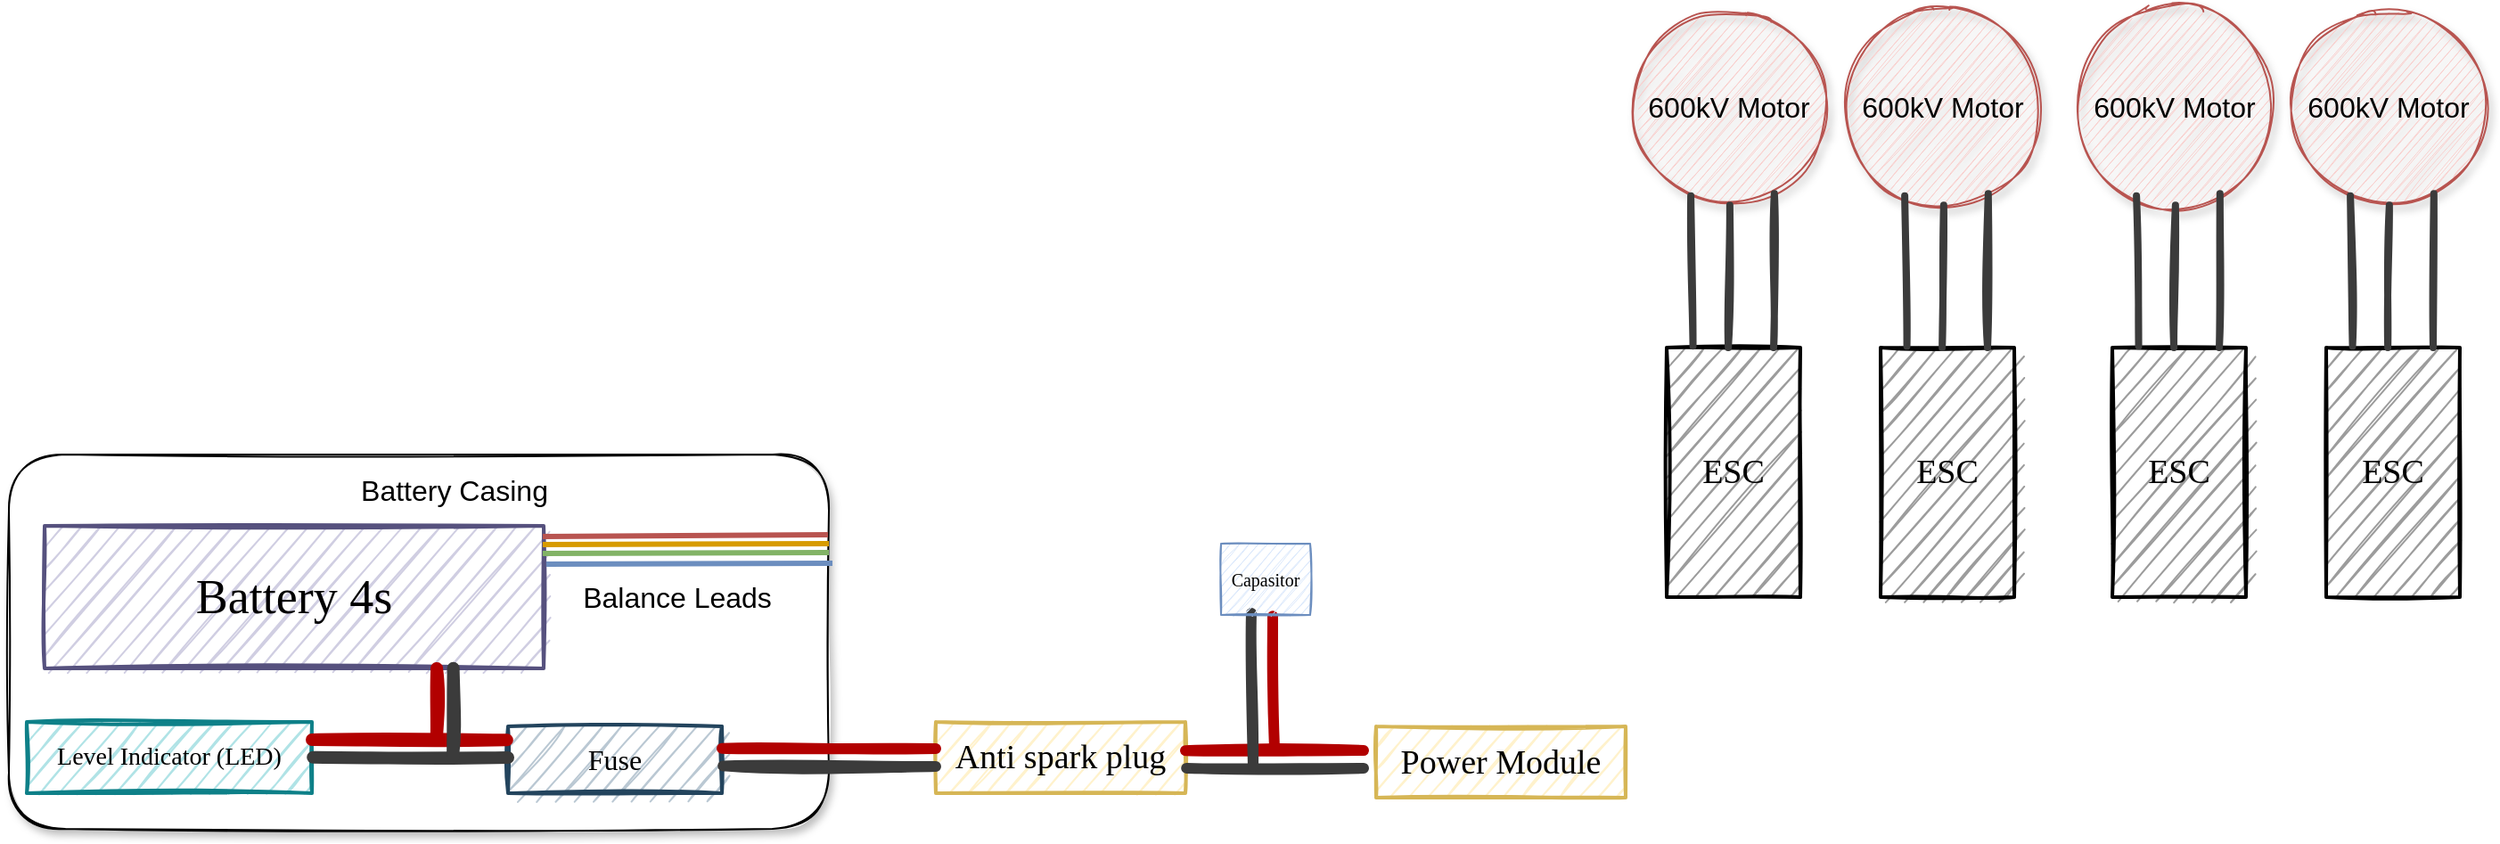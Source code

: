 <mxfile version="14.4.9" type="github">
  <diagram id="SXXWEeyV9By4NUEat3Ey" name="Page-1">
    <mxGraphModel dx="1718" dy="2104" grid="1" gridSize="10" guides="1" tooltips="1" connect="1" arrows="1" fold="1" page="1" pageScale="1" pageWidth="1654" pageHeight="1169" math="0" shadow="0">
      <root>
        <mxCell id="0" />
        <mxCell id="1" parent="0" />
        <mxCell id="7ekd8FyxpCXXgJrS_oEB-4" value="" style="rounded=1;whiteSpace=wrap;html=1;sketch=1;shadow=1;glass=0;" vertex="1" parent="1">
          <mxGeometry x="60" y="90" width="460" height="210" as="geometry" />
        </mxCell>
        <mxCell id="rGJi0qXOW82os7Kz2DqW-1" value="&lt;font face=&quot;Georgia&quot;&gt;&lt;span style=&quot;font-size: 27px&quot;&gt;Battery 4s&lt;/span&gt;&lt;/font&gt;" style="rounded=0;whiteSpace=wrap;html=1;glass=0;sketch=1;strokeWidth=2;shadow=0;fillStyle=hachure;fillColor=#d0cee2;strokeColor=#56517e;" parent="1" vertex="1">
          <mxGeometry x="80" y="130" width="280" height="80" as="geometry" />
        </mxCell>
        <mxCell id="7ekd8FyxpCXXgJrS_oEB-1" value="&lt;font face=&quot;Georgia&quot; style=&quot;font-size: 14px&quot;&gt;Level Indicator (LED)&lt;/font&gt;" style="rounded=0;whiteSpace=wrap;html=1;glass=0;sketch=1;strokeWidth=2;shadow=0;fillStyle=hachure;fillColor=#b0e3e6;strokeColor=#0e8088;" vertex="1" parent="1">
          <mxGeometry x="70" y="240" width="160" height="40" as="geometry" />
        </mxCell>
        <mxCell id="7ekd8FyxpCXXgJrS_oEB-3" value="&lt;font face=&quot;Georgia&quot; style=&quot;font-size: 16px&quot;&gt;Fuse&lt;/font&gt;" style="rounded=0;whiteSpace=wrap;html=1;glass=0;sketch=1;strokeWidth=2;shadow=0;fillStyle=hachure;fillColor=#bac8d3;strokeColor=#23445d;" vertex="1" parent="1">
          <mxGeometry x="340" y="242.5" width="120" height="37.5" as="geometry" />
        </mxCell>
        <mxCell id="7ekd8FyxpCXXgJrS_oEB-5" value="&lt;font style=&quot;font-size: 16px&quot;&gt;Battery Casing&lt;/font&gt;" style="text;html=1;strokeColor=none;fillColor=none;align=center;verticalAlign=middle;whiteSpace=wrap;rounded=0;shadow=0;sketch=0;" vertex="1" parent="1">
          <mxGeometry x="250" y="100" width="120" height="20" as="geometry" />
        </mxCell>
        <mxCell id="7ekd8FyxpCXXgJrS_oEB-2" value="&lt;font face=&quot;Georgia&quot; style=&quot;font-size: 19px&quot;&gt;Anti spark plug&lt;/font&gt;" style="rounded=0;whiteSpace=wrap;html=1;glass=0;sketch=1;strokeWidth=2;shadow=0;fillStyle=hachure;fillColor=#fff2cc;strokeColor=#d6b656;gradientColor=#ffd966;" vertex="1" parent="1">
          <mxGeometry x="580" y="240" width="140" height="40" as="geometry" />
        </mxCell>
        <mxCell id="7ekd8FyxpCXXgJrS_oEB-14" value="" style="endArrow=none;html=1;shadow=0;strokeColor=#b85450;strokeWidth=3;entryX=0.998;entryY=0.075;entryDx=0;entryDy=0;entryPerimeter=0;exitX=0.999;exitY=0.214;exitDx=0;exitDy=0;exitPerimeter=0;fillColor=#f8cecc;" edge="1" parent="1" source="7ekd8FyxpCXXgJrS_oEB-4" target="rGJi0qXOW82os7Kz2DqW-1">
          <mxGeometry width="50" height="50" relative="1" as="geometry">
            <mxPoint x="300" y="250" as="sourcePoint" />
            <mxPoint x="350" y="200" as="targetPoint" />
          </mxGeometry>
        </mxCell>
        <mxCell id="7ekd8FyxpCXXgJrS_oEB-16" value="" style="endArrow=none;html=1;shadow=0;strokeColor=#d79b00;strokeWidth=3;entryX=0.998;entryY=0.075;entryDx=0;entryDy=0;entryPerimeter=0;exitX=1;exitY=0.116;exitDx=0;exitDy=0;exitPerimeter=0;fillColor=#ffe6cc;" edge="1" parent="1">
          <mxGeometry width="50" height="50" relative="1" as="geometry">
            <mxPoint x="520.0" y="140.0" as="sourcePoint" />
            <mxPoint x="359.44" y="140.48" as="targetPoint" />
          </mxGeometry>
        </mxCell>
        <mxCell id="7ekd8FyxpCXXgJrS_oEB-17" value="" style="endArrow=none;html=1;shadow=0;strokeColor=#82b366;strokeWidth=3;entryX=0.998;entryY=0.075;entryDx=0;entryDy=0;entryPerimeter=0;exitX=1;exitY=0.116;exitDx=0;exitDy=0;exitPerimeter=0;fillColor=#d5e8d4;" edge="1" parent="1">
          <mxGeometry width="50" height="50" relative="1" as="geometry">
            <mxPoint x="520.0" y="145.0" as="sourcePoint" />
            <mxPoint x="359.44" y="145.48" as="targetPoint" />
          </mxGeometry>
        </mxCell>
        <mxCell id="7ekd8FyxpCXXgJrS_oEB-18" value="" style="endArrow=none;html=1;shadow=0;strokeColor=#6c8ebf;strokeWidth=3;entryX=0.998;entryY=0.075;entryDx=0;entryDy=0;entryPerimeter=0;exitX=1;exitY=0.116;exitDx=0;exitDy=0;exitPerimeter=0;fillColor=#dae8fc;" edge="1" parent="1">
          <mxGeometry width="50" height="50" relative="1" as="geometry">
            <mxPoint x="522.0" y="151.0" as="sourcePoint" />
            <mxPoint x="361.44" y="151.48" as="targetPoint" />
          </mxGeometry>
        </mxCell>
        <mxCell id="7ekd8FyxpCXXgJrS_oEB-19" value="&lt;font style=&quot;font-size: 16px&quot;&gt;Balance Leads&lt;/font&gt;" style="text;html=1;strokeColor=none;fillColor=none;align=center;verticalAlign=middle;whiteSpace=wrap;rounded=0;shadow=0;sketch=0;" vertex="1" parent="1">
          <mxGeometry x="375" y="160" width="120" height="20" as="geometry" />
        </mxCell>
        <mxCell id="7ekd8FyxpCXXgJrS_oEB-21" value="" style="endArrow=none;html=1;shadow=0;strokeColor=#B20000;strokeWidth=7;entryX=-0.005;entryY=0.204;entryDx=0;entryDy=0;exitX=1;exitY=0.25;exitDx=0;exitDy=0;entryPerimeter=0;fillColor=#e51400;sketch=1;" edge="1" parent="1" source="7ekd8FyxpCXXgJrS_oEB-1" target="7ekd8FyxpCXXgJrS_oEB-3">
          <mxGeometry width="50" height="50" relative="1" as="geometry">
            <mxPoint x="260" y="280" as="sourcePoint" />
            <mxPoint x="310" y="230" as="targetPoint" />
          </mxGeometry>
        </mxCell>
        <mxCell id="7ekd8FyxpCXXgJrS_oEB-22" value="" style="endArrow=none;html=1;shadow=0;strokeWidth=7;entryX=-0.005;entryY=0.204;entryDx=0;entryDy=0;exitX=1;exitY=0.25;exitDx=0;exitDy=0;entryPerimeter=0;fillColor=#f5f5f5;gradientColor=#b3b3b3;strokeColor=#3B3B3B;sketch=1;" edge="1" parent="1">
          <mxGeometry width="50" height="50" relative="1" as="geometry">
            <mxPoint x="230.6" y="259.86" as="sourcePoint" />
            <mxPoint x="340" y="260.01" as="targetPoint" />
          </mxGeometry>
        </mxCell>
        <mxCell id="7ekd8FyxpCXXgJrS_oEB-23" value="" style="endArrow=none;html=1;shadow=0;strokeWidth=7;entryX=0.819;entryY=0.999;entryDx=0;entryDy=0;entryPerimeter=0;fillColor=#f5f5f5;gradientColor=#b3b3b3;strokeColor=#3B3B3B;sketch=1;" edge="1" parent="1" target="rGJi0qXOW82os7Kz2DqW-1">
          <mxGeometry width="50" height="50" relative="1" as="geometry">
            <mxPoint x="309" y="260" as="sourcePoint" />
            <mxPoint x="350" y="270.01" as="targetPoint" />
          </mxGeometry>
        </mxCell>
        <mxCell id="7ekd8FyxpCXXgJrS_oEB-24" value="" style="endArrow=none;html=1;shadow=0;strokeWidth=7;entryX=0.819;entryY=0.999;entryDx=0;entryDy=0;entryPerimeter=0;fillColor=#e51400;strokeColor=#B20000;sketch=1;" edge="1" parent="1">
          <mxGeometry width="50" height="50" relative="1" as="geometry">
            <mxPoint x="299.88" y="250" as="sourcePoint" />
            <mxPoint x="300.04" y="210.0" as="targetPoint" />
          </mxGeometry>
        </mxCell>
        <mxCell id="7ekd8FyxpCXXgJrS_oEB-26" value="" style="endArrow=none;html=1;shadow=0;strokeColor=#B20000;strokeWidth=6;exitX=1;exitY=0.25;exitDx=0;exitDy=0;fillColor=#e51400;sketch=1;" edge="1" parent="1">
          <mxGeometry width="50" height="50" relative="1" as="geometry">
            <mxPoint x="460" y="254.83" as="sourcePoint" />
            <mxPoint x="580" y="255" as="targetPoint" />
          </mxGeometry>
        </mxCell>
        <mxCell id="7ekd8FyxpCXXgJrS_oEB-27" value="" style="endArrow=none;html=1;shadow=0;strokeWidth=6;exitX=1;exitY=0.25;exitDx=0;exitDy=0;fillColor=#f5f5f5;gradientColor=#b3b3b3;strokeColor=#3B3B3B;sketch=1;" edge="1" parent="1">
          <mxGeometry width="50" height="50" relative="1" as="geometry">
            <mxPoint x="460.6" y="264.69" as="sourcePoint" />
            <mxPoint x="580" y="265" as="targetPoint" />
          </mxGeometry>
        </mxCell>
        <mxCell id="7ekd8FyxpCXXgJrS_oEB-30" value="" style="endArrow=none;html=1;shadow=0;strokeColor=#B20000;strokeWidth=6;exitX=1;exitY=0.25;exitDx=0;exitDy=0;fillColor=#e51400;sketch=1;" edge="1" parent="1">
          <mxGeometry width="50" height="50" relative="1" as="geometry">
            <mxPoint x="720" y="256.08" as="sourcePoint" />
            <mxPoint x="820" y="256" as="targetPoint" />
          </mxGeometry>
        </mxCell>
        <mxCell id="7ekd8FyxpCXXgJrS_oEB-31" value="" style="endArrow=none;html=1;shadow=0;strokeWidth=6;exitX=1;exitY=0.25;exitDx=0;exitDy=0;fillColor=#f5f5f5;gradientColor=#b3b3b3;strokeColor=#3B3B3B;sketch=1;" edge="1" parent="1">
          <mxGeometry width="50" height="50" relative="1" as="geometry">
            <mxPoint x="720.6" y="265.94" as="sourcePoint" />
            <mxPoint x="820" y="266" as="targetPoint" />
          </mxGeometry>
        </mxCell>
        <mxCell id="7ekd8FyxpCXXgJrS_oEB-32" value="" style="endArrow=none;html=1;shadow=0;strokeColor=#B20000;strokeWidth=6;fillColor=#e51400;sketch=1;fontStyle=1;exitX=0.58;exitY=1.017;exitDx=0;exitDy=0;exitPerimeter=0;" edge="1" parent="1" source="7ekd8FyxpCXXgJrS_oEB-35">
          <mxGeometry width="50" height="50" relative="1" as="geometry">
            <mxPoint x="770" y="185" as="sourcePoint" />
            <mxPoint x="770" y="255" as="targetPoint" />
          </mxGeometry>
        </mxCell>
        <mxCell id="7ekd8FyxpCXXgJrS_oEB-33" value="" style="endArrow=none;html=1;shadow=0;strokeWidth=6;fillColor=#f5f5f5;gradientColor=#b3b3b3;strokeColor=#3B3B3B;sketch=1;fontStyle=1;exitX=0.34;exitY=0.975;exitDx=0;exitDy=0;exitPerimeter=0;" edge="1" parent="1" source="7ekd8FyxpCXXgJrS_oEB-35">
          <mxGeometry width="50" height="50" relative="1" as="geometry">
            <mxPoint x="758" y="180" as="sourcePoint" />
            <mxPoint x="758" y="265" as="targetPoint" />
          </mxGeometry>
        </mxCell>
        <mxCell id="7ekd8FyxpCXXgJrS_oEB-35" value="&lt;font face=&quot;Georgia&quot; style=&quot;font-size: 10px&quot;&gt;Capasitor&lt;/font&gt;" style="rounded=0;whiteSpace=wrap;html=1;glass=0;sketch=1;strokeWidth=1;shadow=0;fillStyle=hachure;fillColor=#dae8fc;strokeColor=#6c8ebf;" vertex="1" parent="1">
          <mxGeometry x="740" y="140" width="50" height="40" as="geometry" />
        </mxCell>
        <mxCell id="7ekd8FyxpCXXgJrS_oEB-38" value="&lt;font style=&quot;font-size: 16px&quot;&gt;600kV Motor&lt;/font&gt;" style="ellipse;whiteSpace=wrap;html=1;aspect=fixed;rounded=1;shadow=1;glass=0;sketch=1;strokeColor=#b85450;strokeWidth=1;fillColor=#f8cecc;" vertex="1" parent="1">
          <mxGeometry x="970" y="-160" width="110" height="110" as="geometry" />
        </mxCell>
        <mxCell id="7ekd8FyxpCXXgJrS_oEB-41" value="&lt;font face=&quot;Georgia&quot; style=&quot;font-size: 19px&quot;&gt;ESC&lt;/font&gt;" style="rounded=0;whiteSpace=wrap;html=1;glass=0;sketch=1;strokeWidth=2;shadow=0;fillStyle=hachure;fillColor=#9C9C9C;" vertex="1" parent="1">
          <mxGeometry x="990" y="30" width="75" height="140" as="geometry" />
        </mxCell>
        <mxCell id="7ekd8FyxpCXXgJrS_oEB-42" value="" style="endArrow=none;html=1;shadow=0;strokeColor=#3B3B3B;strokeWidth=4;entryX=0.305;entryY=0.953;entryDx=0;entryDy=0;entryPerimeter=0;exitX=0.197;exitY=-0.006;exitDx=0;exitDy=0;exitPerimeter=0;sketch=1;" edge="1" parent="1" source="7ekd8FyxpCXXgJrS_oEB-41" target="7ekd8FyxpCXXgJrS_oEB-38">
          <mxGeometry width="50" height="50" relative="1" as="geometry">
            <mxPoint x="970" y="50" as="sourcePoint" />
            <mxPoint x="1020" as="targetPoint" />
          </mxGeometry>
        </mxCell>
        <mxCell id="7ekd8FyxpCXXgJrS_oEB-43" value="" style="endArrow=none;html=1;shadow=0;strokeColor=#3B3B3B;strokeWidth=4;entryX=0.324;entryY=0.993;entryDx=0;entryDy=0;entryPerimeter=0;exitX=0.197;exitY=-0.006;exitDx=0;exitDy=0;exitPerimeter=0;sketch=1;" edge="1" parent="1">
          <mxGeometry width="50" height="50" relative="1" as="geometry">
            <mxPoint x="1024.565" y="30.0" as="sourcePoint" />
            <mxPoint x="1025.43" y="-49.93" as="targetPoint" />
          </mxGeometry>
        </mxCell>
        <mxCell id="7ekd8FyxpCXXgJrS_oEB-44" value="" style="endArrow=none;html=1;shadow=0;strokeColor=#3B3B3B;strokeWidth=4;entryX=0.731;entryY=0.942;entryDx=0;entryDy=0;entryPerimeter=0;exitX=0.197;exitY=-0.006;exitDx=0;exitDy=0;exitPerimeter=0;sketch=1;" edge="1" parent="1" target="7ekd8FyxpCXXgJrS_oEB-38">
          <mxGeometry width="50" height="50" relative="1" as="geometry">
            <mxPoint x="1050.005" y="30.0" as="sourcePoint" />
            <mxPoint x="1050.87" y="-49.93" as="targetPoint" />
          </mxGeometry>
        </mxCell>
        <mxCell id="7ekd8FyxpCXXgJrS_oEB-46" value="&lt;font style=&quot;font-size: 16px&quot;&gt;600kV Motor&lt;/font&gt;" style="ellipse;whiteSpace=wrap;html=1;aspect=fixed;rounded=1;shadow=1;glass=0;sketch=1;strokeColor=#b85450;strokeWidth=1;fillColor=#f8cecc;" vertex="1" parent="1">
          <mxGeometry x="1090" y="-160" width="110" height="110" as="geometry" />
        </mxCell>
        <mxCell id="7ekd8FyxpCXXgJrS_oEB-47" value="&lt;font face=&quot;Georgia&quot; style=&quot;font-size: 19px&quot;&gt;ESC&lt;/font&gt;" style="rounded=0;whiteSpace=wrap;html=1;glass=0;sketch=1;strokeWidth=2;shadow=0;fillStyle=hachure;fillColor=#9C9C9C;" vertex="1" parent="1">
          <mxGeometry x="1110" y="30" width="75" height="140" as="geometry" />
        </mxCell>
        <mxCell id="7ekd8FyxpCXXgJrS_oEB-48" value="" style="endArrow=none;html=1;shadow=0;strokeColor=#3B3B3B;strokeWidth=4;entryX=0.305;entryY=0.953;entryDx=0;entryDy=0;entryPerimeter=0;exitX=0.197;exitY=-0.006;exitDx=0;exitDy=0;exitPerimeter=0;sketch=1;" edge="1" parent="1" source="7ekd8FyxpCXXgJrS_oEB-47" target="7ekd8FyxpCXXgJrS_oEB-46">
          <mxGeometry width="50" height="50" relative="1" as="geometry">
            <mxPoint x="1090" y="50" as="sourcePoint" />
            <mxPoint x="1140" as="targetPoint" />
          </mxGeometry>
        </mxCell>
        <mxCell id="7ekd8FyxpCXXgJrS_oEB-49" value="" style="endArrow=none;html=1;shadow=0;strokeColor=#3B3B3B;strokeWidth=4;entryX=0.324;entryY=0.993;entryDx=0;entryDy=0;entryPerimeter=0;exitX=0.197;exitY=-0.006;exitDx=0;exitDy=0;exitPerimeter=0;sketch=1;" edge="1" parent="1">
          <mxGeometry width="50" height="50" relative="1" as="geometry">
            <mxPoint x="1144.565" y="30.0" as="sourcePoint" />
            <mxPoint x="1145.43" y="-49.93" as="targetPoint" />
          </mxGeometry>
        </mxCell>
        <mxCell id="7ekd8FyxpCXXgJrS_oEB-50" value="" style="endArrow=none;html=1;shadow=0;strokeColor=#3B3B3B;strokeWidth=4;entryX=0.731;entryY=0.942;entryDx=0;entryDy=0;entryPerimeter=0;exitX=0.197;exitY=-0.006;exitDx=0;exitDy=0;exitPerimeter=0;sketch=1;" edge="1" parent="1" target="7ekd8FyxpCXXgJrS_oEB-46">
          <mxGeometry width="50" height="50" relative="1" as="geometry">
            <mxPoint x="1170.005" y="30.0" as="sourcePoint" />
            <mxPoint x="1170.87" y="-49.93" as="targetPoint" />
          </mxGeometry>
        </mxCell>
        <mxCell id="7ekd8FyxpCXXgJrS_oEB-51" value="&lt;font style=&quot;font-size: 16px&quot;&gt;600kV Motor&lt;/font&gt;" style="ellipse;whiteSpace=wrap;html=1;aspect=fixed;rounded=1;shadow=1;glass=0;sketch=1;strokeColor=#b85450;strokeWidth=1;fillColor=#f8cecc;" vertex="1" parent="1">
          <mxGeometry x="1220" y="-160" width="110" height="110" as="geometry" />
        </mxCell>
        <mxCell id="7ekd8FyxpCXXgJrS_oEB-52" value="&lt;font face=&quot;Georgia&quot; style=&quot;font-size: 19px&quot;&gt;ESC&lt;/font&gt;" style="rounded=0;whiteSpace=wrap;html=1;glass=0;sketch=1;strokeWidth=2;shadow=0;fillStyle=hachure;fillColor=#9C9C9C;" vertex="1" parent="1">
          <mxGeometry x="1240" y="30" width="75" height="140" as="geometry" />
        </mxCell>
        <mxCell id="7ekd8FyxpCXXgJrS_oEB-53" value="" style="endArrow=none;html=1;shadow=0;strokeColor=#3B3B3B;strokeWidth=4;entryX=0.305;entryY=0.953;entryDx=0;entryDy=0;entryPerimeter=0;exitX=0.197;exitY=-0.006;exitDx=0;exitDy=0;exitPerimeter=0;sketch=1;" edge="1" parent="1" source="7ekd8FyxpCXXgJrS_oEB-52" target="7ekd8FyxpCXXgJrS_oEB-51">
          <mxGeometry width="50" height="50" relative="1" as="geometry">
            <mxPoint x="1220" y="50" as="sourcePoint" />
            <mxPoint x="1270" as="targetPoint" />
          </mxGeometry>
        </mxCell>
        <mxCell id="7ekd8FyxpCXXgJrS_oEB-54" value="" style="endArrow=none;html=1;shadow=0;strokeColor=#3B3B3B;strokeWidth=4;entryX=0.324;entryY=0.993;entryDx=0;entryDy=0;entryPerimeter=0;exitX=0.197;exitY=-0.006;exitDx=0;exitDy=0;exitPerimeter=0;sketch=1;" edge="1" parent="1">
          <mxGeometry width="50" height="50" relative="1" as="geometry">
            <mxPoint x="1274.565" y="30.0" as="sourcePoint" />
            <mxPoint x="1275.43" y="-49.93" as="targetPoint" />
          </mxGeometry>
        </mxCell>
        <mxCell id="7ekd8FyxpCXXgJrS_oEB-55" value="" style="endArrow=none;html=1;shadow=0;strokeColor=#3B3B3B;strokeWidth=4;entryX=0.731;entryY=0.942;entryDx=0;entryDy=0;entryPerimeter=0;exitX=0.197;exitY=-0.006;exitDx=0;exitDy=0;exitPerimeter=0;sketch=1;" edge="1" parent="1" target="7ekd8FyxpCXXgJrS_oEB-51">
          <mxGeometry width="50" height="50" relative="1" as="geometry">
            <mxPoint x="1300.005" y="30.0" as="sourcePoint" />
            <mxPoint x="1300.87" y="-49.93" as="targetPoint" />
          </mxGeometry>
        </mxCell>
        <mxCell id="7ekd8FyxpCXXgJrS_oEB-56" value="&lt;font style=&quot;font-size: 16px&quot;&gt;600kV Motor&lt;/font&gt;" style="ellipse;whiteSpace=wrap;html=1;aspect=fixed;rounded=1;shadow=1;glass=0;sketch=1;strokeColor=#b85450;strokeWidth=1;fillColor=#f8cecc;" vertex="1" parent="1">
          <mxGeometry x="1340" y="-160" width="110" height="110" as="geometry" />
        </mxCell>
        <mxCell id="7ekd8FyxpCXXgJrS_oEB-57" value="&lt;font face=&quot;Georgia&quot; style=&quot;font-size: 19px&quot;&gt;ESC&lt;/font&gt;" style="rounded=0;whiteSpace=wrap;html=1;glass=0;sketch=1;strokeWidth=2;shadow=0;fillStyle=hachure;fillColor=#9C9C9C;" vertex="1" parent="1">
          <mxGeometry x="1360" y="30" width="75" height="140" as="geometry" />
        </mxCell>
        <mxCell id="7ekd8FyxpCXXgJrS_oEB-58" value="" style="endArrow=none;html=1;shadow=0;strokeColor=#3B3B3B;strokeWidth=4;entryX=0.305;entryY=0.953;entryDx=0;entryDy=0;entryPerimeter=0;exitX=0.197;exitY=-0.006;exitDx=0;exitDy=0;exitPerimeter=0;sketch=1;" edge="1" parent="1" source="7ekd8FyxpCXXgJrS_oEB-57" target="7ekd8FyxpCXXgJrS_oEB-56">
          <mxGeometry width="50" height="50" relative="1" as="geometry">
            <mxPoint x="1340" y="50" as="sourcePoint" />
            <mxPoint x="1390" as="targetPoint" />
          </mxGeometry>
        </mxCell>
        <mxCell id="7ekd8FyxpCXXgJrS_oEB-59" value="" style="endArrow=none;html=1;shadow=0;strokeColor=#3B3B3B;strokeWidth=4;entryX=0.324;entryY=0.993;entryDx=0;entryDy=0;entryPerimeter=0;exitX=0.197;exitY=-0.006;exitDx=0;exitDy=0;exitPerimeter=0;sketch=1;" edge="1" parent="1">
          <mxGeometry width="50" height="50" relative="1" as="geometry">
            <mxPoint x="1394.565" y="30.0" as="sourcePoint" />
            <mxPoint x="1395.43" y="-49.93" as="targetPoint" />
          </mxGeometry>
        </mxCell>
        <mxCell id="7ekd8FyxpCXXgJrS_oEB-60" value="" style="endArrow=none;html=1;shadow=0;strokeColor=#3B3B3B;strokeWidth=4;entryX=0.731;entryY=0.942;entryDx=0;entryDy=0;entryPerimeter=0;exitX=0.197;exitY=-0.006;exitDx=0;exitDy=0;exitPerimeter=0;sketch=1;" edge="1" parent="1" target="7ekd8FyxpCXXgJrS_oEB-56">
          <mxGeometry width="50" height="50" relative="1" as="geometry">
            <mxPoint x="1420.005" y="30.0" as="sourcePoint" />
            <mxPoint x="1420.87" y="-49.93" as="targetPoint" />
          </mxGeometry>
        </mxCell>
        <mxCell id="7ekd8FyxpCXXgJrS_oEB-61" value="&lt;font face=&quot;Georgia&quot; style=&quot;font-size: 19px&quot;&gt;Power Module&lt;/font&gt;" style="rounded=0;whiteSpace=wrap;html=1;glass=0;sketch=1;strokeWidth=2;shadow=0;fillStyle=hachure;fillColor=#fff2cc;strokeColor=#d6b656;gradientColor=#ffd966;" vertex="1" parent="1">
          <mxGeometry x="827" y="242.5" width="140" height="40" as="geometry" />
        </mxCell>
      </root>
    </mxGraphModel>
  </diagram>
</mxfile>
